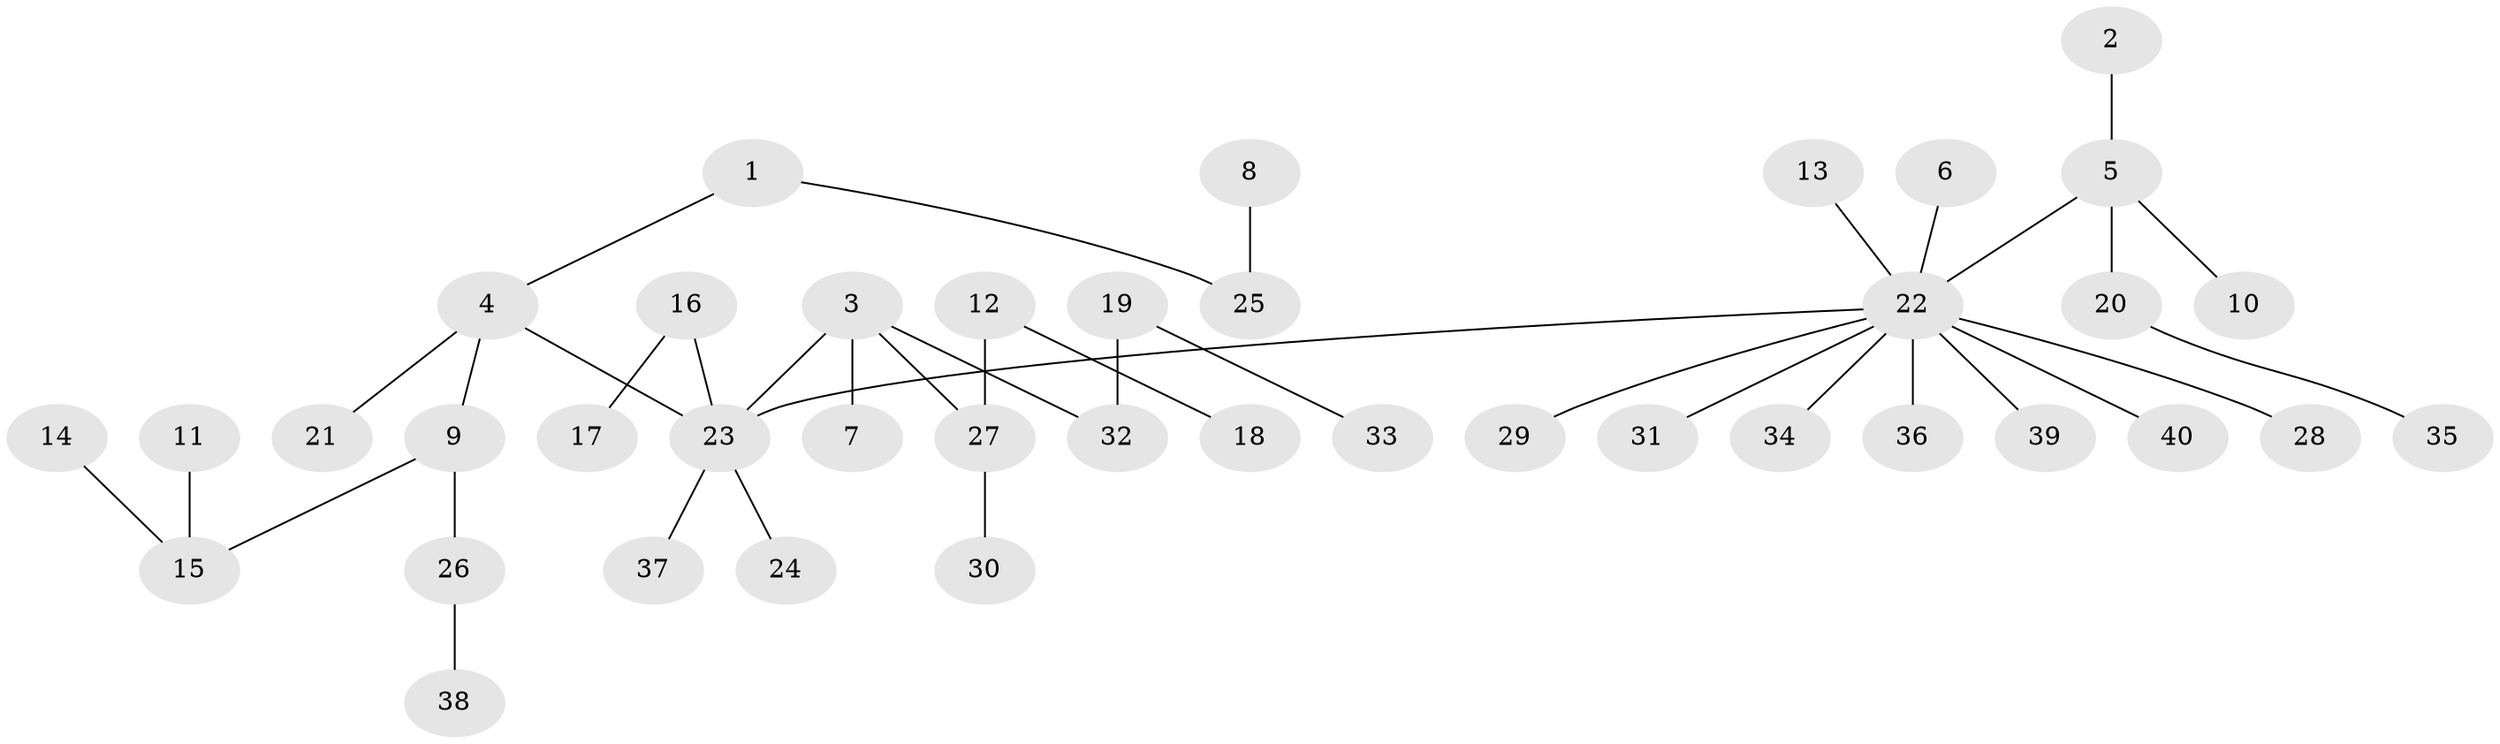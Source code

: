 // original degree distribution, {7: 0.012658227848101266, 5: 0.02531645569620253, 3: 0.13924050632911392, 2: 0.2911392405063291, 4: 0.0759493670886076, 1: 0.45569620253164556}
// Generated by graph-tools (version 1.1) at 2025/50/03/09/25 03:50:26]
// undirected, 40 vertices, 39 edges
graph export_dot {
graph [start="1"]
  node [color=gray90,style=filled];
  1;
  2;
  3;
  4;
  5;
  6;
  7;
  8;
  9;
  10;
  11;
  12;
  13;
  14;
  15;
  16;
  17;
  18;
  19;
  20;
  21;
  22;
  23;
  24;
  25;
  26;
  27;
  28;
  29;
  30;
  31;
  32;
  33;
  34;
  35;
  36;
  37;
  38;
  39;
  40;
  1 -- 4 [weight=1.0];
  1 -- 25 [weight=1.0];
  2 -- 5 [weight=1.0];
  3 -- 7 [weight=1.0];
  3 -- 23 [weight=1.0];
  3 -- 27 [weight=1.0];
  3 -- 32 [weight=1.0];
  4 -- 9 [weight=1.0];
  4 -- 21 [weight=1.0];
  4 -- 23 [weight=1.0];
  5 -- 10 [weight=1.0];
  5 -- 20 [weight=1.0];
  5 -- 22 [weight=1.0];
  6 -- 22 [weight=1.0];
  8 -- 25 [weight=1.0];
  9 -- 15 [weight=1.0];
  9 -- 26 [weight=1.0];
  11 -- 15 [weight=1.0];
  12 -- 18 [weight=1.0];
  12 -- 27 [weight=1.0];
  13 -- 22 [weight=1.0];
  14 -- 15 [weight=1.0];
  16 -- 17 [weight=1.0];
  16 -- 23 [weight=1.0];
  19 -- 32 [weight=1.0];
  19 -- 33 [weight=1.0];
  20 -- 35 [weight=1.0];
  22 -- 23 [weight=1.0];
  22 -- 28 [weight=1.0];
  22 -- 29 [weight=1.0];
  22 -- 31 [weight=1.0];
  22 -- 34 [weight=1.0];
  22 -- 36 [weight=1.0];
  22 -- 39 [weight=1.0];
  22 -- 40 [weight=1.0];
  23 -- 24 [weight=1.0];
  23 -- 37 [weight=1.0];
  26 -- 38 [weight=1.0];
  27 -- 30 [weight=1.0];
}
